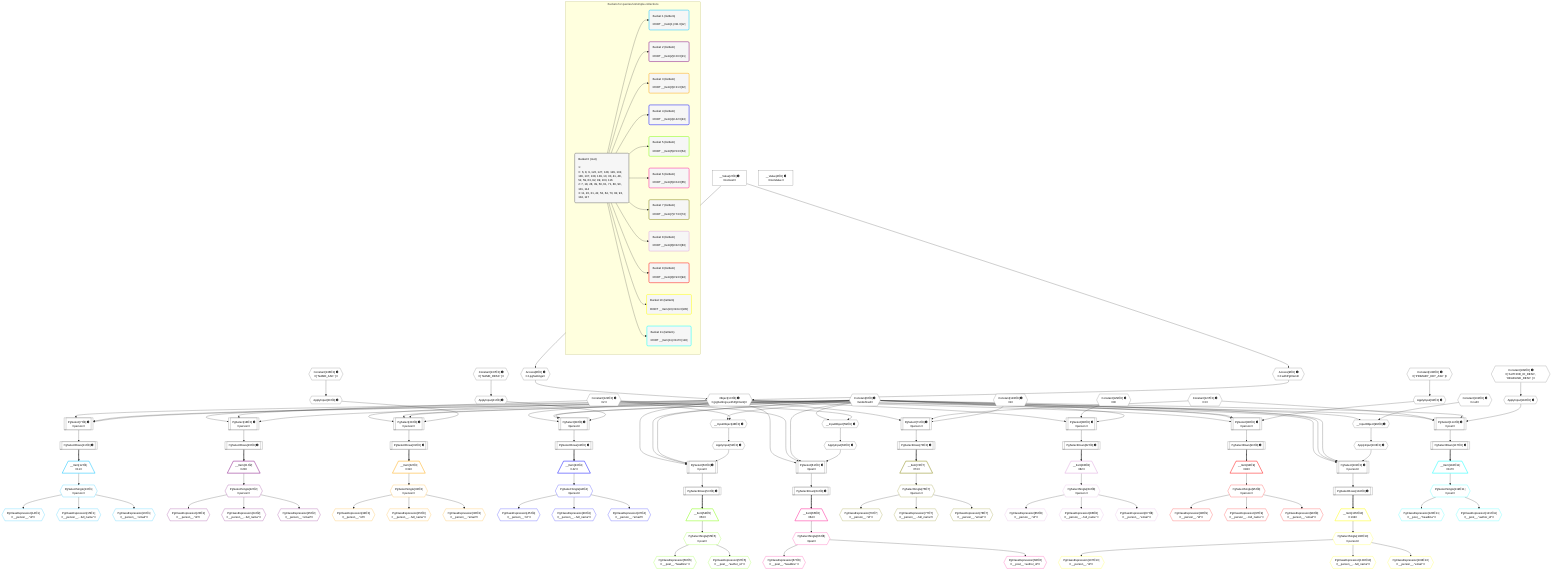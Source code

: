 %%{init: {'themeVariables': { 'fontSize': '12px'}}}%%
graph TD
    classDef path fill:#eee,stroke:#000,color:#000
    classDef plan fill:#fff,stroke-width:1px,color:#000
    classDef itemplan fill:#fff,stroke-width:2px,color:#000
    classDef unbatchedplan fill:#dff,stroke-width:1px,color:#000
    classDef sideeffectplan fill:#fcc,stroke-width:2px,color:#000
    classDef bucket fill:#f6f6f6,color:#000,stroke-width:2px,text-align:left


    %% plan dependencies
    PgSelect28[["PgSelect[28∈0] ➊<br />ᐸpersonᐳ"]]:::plan
    Object10{{"Object[10∈0] ➊<br />ᐸ{pgSettings,withPgClient}ᐳ"}}:::plan
    Constant6{{"Constant[6∈0] ➊<br />ᐸundefinedᐳ"}}:::plan
    ApplyInput30{{"ApplyInput[30∈0] ➊"}}:::plan
    Object10 & Constant6 & Constant6 & ApplyInput30 --> PgSelect28
    PgSelect39[["PgSelect[39∈0] ➊<br />ᐸpersonᐳ"]]:::plan
    ApplyInput41{{"ApplyInput[41∈0] ➊"}}:::plan
    Object10 & Constant6 & Constant6 & ApplyInput41 --> PgSelect39
    PgSelect50[["PgSelect[50∈0] ➊<br />ᐸpostᐳ"]]:::plan
    ApplyInput52{{"ApplyInput[52∈0] ➊"}}:::plan
    Object10 & Constant6 & Constant6 & ApplyInput52 --> PgSelect50
    PgSelect61[["PgSelect[61∈0] ➊<br />ᐸpostᐳ"]]:::plan
    Constant122{{"Constant[122∈0] ➊<br />ᐸ2ᐳ"}}:::plan
    ApplyInput63{{"ApplyInput[63∈0] ➊"}}:::plan
    Object10 & Constant122 & Constant6 & ApplyInput63 --> PgSelect61
    PgSelect90[["PgSelect[90∈0] ➊<br />ᐸpersonᐳ"]]:::plan
    ApplyInput92{{"ApplyInput[92∈0] ➊"}}:::plan
    Object10 & Constant6 & Constant6 & ApplyInput92 --> PgSelect90
    PgSelect101[["PgSelect[101∈0] ➊<br />ᐸpersonᐳ"]]:::plan
    ApplyInput103{{"ApplyInput[103∈0] ➊"}}:::plan
    Object10 & Constant6 & Constant6 & ApplyInput103 --> PgSelect101
    PgSelect114[["PgSelect[114∈0] ➊<br />ᐸpostᐳ"]]:::plan
    Constant127{{"Constant[127∈0] ➊<br />ᐸ3ᐳ"}}:::plan
    ApplyInput116{{"ApplyInput[116∈0] ➊"}}:::plan
    Object10 & Constant127 & Constant6 & ApplyInput116 --> PgSelect114
    PgSelect7[["PgSelect[7∈0] ➊<br />ᐸpersonᐳ"]]:::plan
    Object10 & Constant6 & Constant6 --> PgSelect7
    PgSelect18[["PgSelect[18∈0] ➊<br />ᐸpersonᐳ"]]:::plan
    Object10 & Constant122 & Constant6 --> PgSelect18
    PgSelect71[["PgSelect[71∈0] ➊<br />ᐸpersonᐳ"]]:::plan
    Constant128{{"Constant[128∈0] ➊<br />ᐸ1ᐳ"}}:::plan
    Object10 & Constant127 & Constant128 --> PgSelect71
    PgSelect80[["PgSelect[80∈0] ➊<br />ᐸpersonᐳ"]]:::plan
    Constant129{{"Constant[129∈0] ➊<br />ᐸ0ᐳ"}}:::plan
    Object10 & Constant129 & Constant6 --> PgSelect80
    Access8{{"Access[8∈0] ➊<br />ᐸ2.pgSettingsᐳ"}}:::plan
    Access9{{"Access[9∈0] ➊<br />ᐸ2.withPgClientᐳ"}}:::plan
    Access8 & Access9 --> Object10
    __InputObject48{{"__InputObject[48∈0] ➊"}}:::plan
    Constant6 & Constant122 --> __InputObject48
    __InputObject59{{"__InputObject[59∈0] ➊"}}:::plan
    Constant6 & Constant122 --> __InputObject59
    __InputObject99{{"__InputObject[99∈0] ➊"}}:::plan
    Constant132{{"Constant[132∈0] ➊<br />ᐸnullᐳ"}}:::plan
    Constant6 & Constant132 --> __InputObject99
    __Value2["__Value[2∈0] ➊<br />ᐸcontextᐳ"]:::plan
    __Value2 --> Access8
    __Value2 --> Access9
    PgSelectRows11[["PgSelectRows[11∈0] ➊"]]:::plan
    PgSelect7 --> PgSelectRows11
    PgSelectRows20[["PgSelectRows[20∈0] ➊"]]:::plan
    PgSelect18 --> PgSelectRows20
    Constant136{{"Constant[136∈0] ➊<br />ᐸ[ 'NAME_ASC' ]ᐳ"}}:::plan
    Constant136 --> ApplyInput30
    PgSelectRows31[["PgSelectRows[31∈0] ➊"]]:::plan
    PgSelect28 --> PgSelectRows31
    Constant137{{"Constant[137∈0] ➊<br />ᐸ[ 'NAME_DESC' ]ᐳ"}}:::plan
    Constant137 --> ApplyInput41
    PgSelectRows42[["PgSelectRows[42∈0] ➊"]]:::plan
    PgSelect39 --> PgSelectRows42
    __InputObject48 --> ApplyInput52
    PgSelectRows53[["PgSelectRows[53∈0] ➊"]]:::plan
    PgSelect50 --> PgSelectRows53
    __InputObject59 --> ApplyInput63
    PgSelectRows64[["PgSelectRows[64∈0] ➊"]]:::plan
    PgSelect61 --> PgSelectRows64
    PgSelectRows73[["PgSelectRows[73∈0] ➊"]]:::plan
    PgSelect71 --> PgSelectRows73
    PgSelectRows82[["PgSelectRows[82∈0] ➊"]]:::plan
    PgSelect80 --> PgSelectRows82
    Constant138{{"Constant[138∈0] ➊<br />ᐸ[ 'PRIMARY_KEY_ASC' ]ᐳ"}}:::plan
    Constant138 --> ApplyInput92
    PgSelectRows93[["PgSelectRows[93∈0] ➊"]]:::plan
    PgSelect90 --> PgSelectRows93
    __InputObject99 --> ApplyInput103
    PgSelectRows104[["PgSelectRows[104∈0] ➊"]]:::plan
    PgSelect101 --> PgSelectRows104
    Constant139{{"Constant[139∈0] ➊<br />ᐸ[ 'AUTHOR_ID_DESC', 'HEADLINE_DESC' ]ᐳ"}}:::plan
    Constant139 --> ApplyInput116
    PgSelectRows117[["PgSelectRows[117∈0] ➊"]]:::plan
    PgSelect114 --> PgSelectRows117
    __Value4["__Value[4∈0] ➊<br />ᐸrootValueᐳ"]:::plan
    __Item12[/"__Item[12∈1]<br />ᐸ11ᐳ"\]:::itemplan
    PgSelectRows11 ==> __Item12
    PgSelectSingle13{{"PgSelectSingle[13∈1]<br />ᐸpersonᐳ"}}:::plan
    __Item12 --> PgSelectSingle13
    PgClassExpression14{{"PgClassExpression[14∈1]<br />ᐸ__person__.”id”ᐳ"}}:::plan
    PgSelectSingle13 --> PgClassExpression14
    PgClassExpression15{{"PgClassExpression[15∈1]<br />ᐸ__person__...full_name”ᐳ"}}:::plan
    PgSelectSingle13 --> PgClassExpression15
    PgClassExpression16{{"PgClassExpression[16∈1]<br />ᐸ__person__.”email”ᐳ"}}:::plan
    PgSelectSingle13 --> PgClassExpression16
    __Item21[/"__Item[21∈2]<br />ᐸ20ᐳ"\]:::itemplan
    PgSelectRows20 ==> __Item21
    PgSelectSingle22{{"PgSelectSingle[22∈2]<br />ᐸpersonᐳ"}}:::plan
    __Item21 --> PgSelectSingle22
    PgClassExpression23{{"PgClassExpression[23∈2]<br />ᐸ__person__.”id”ᐳ"}}:::plan
    PgSelectSingle22 --> PgClassExpression23
    PgClassExpression24{{"PgClassExpression[24∈2]<br />ᐸ__person__...full_name”ᐳ"}}:::plan
    PgSelectSingle22 --> PgClassExpression24
    PgClassExpression25{{"PgClassExpression[25∈2]<br />ᐸ__person__.”email”ᐳ"}}:::plan
    PgSelectSingle22 --> PgClassExpression25
    __Item32[/"__Item[32∈3]<br />ᐸ31ᐳ"\]:::itemplan
    PgSelectRows31 ==> __Item32
    PgSelectSingle33{{"PgSelectSingle[33∈3]<br />ᐸpersonᐳ"}}:::plan
    __Item32 --> PgSelectSingle33
    PgClassExpression34{{"PgClassExpression[34∈3]<br />ᐸ__person__.”id”ᐳ"}}:::plan
    PgSelectSingle33 --> PgClassExpression34
    PgClassExpression35{{"PgClassExpression[35∈3]<br />ᐸ__person__...full_name”ᐳ"}}:::plan
    PgSelectSingle33 --> PgClassExpression35
    PgClassExpression36{{"PgClassExpression[36∈3]<br />ᐸ__person__.”email”ᐳ"}}:::plan
    PgSelectSingle33 --> PgClassExpression36
    __Item43[/"__Item[43∈4]<br />ᐸ42ᐳ"\]:::itemplan
    PgSelectRows42 ==> __Item43
    PgSelectSingle44{{"PgSelectSingle[44∈4]<br />ᐸpersonᐳ"}}:::plan
    __Item43 --> PgSelectSingle44
    PgClassExpression45{{"PgClassExpression[45∈4]<br />ᐸ__person__.”id”ᐳ"}}:::plan
    PgSelectSingle44 --> PgClassExpression45
    PgClassExpression46{{"PgClassExpression[46∈4]<br />ᐸ__person__...full_name”ᐳ"}}:::plan
    PgSelectSingle44 --> PgClassExpression46
    PgClassExpression47{{"PgClassExpression[47∈4]<br />ᐸ__person__.”email”ᐳ"}}:::plan
    PgSelectSingle44 --> PgClassExpression47
    __Item54[/"__Item[54∈5]<br />ᐸ53ᐳ"\]:::itemplan
    PgSelectRows53 ==> __Item54
    PgSelectSingle55{{"PgSelectSingle[55∈5]<br />ᐸpostᐳ"}}:::plan
    __Item54 --> PgSelectSingle55
    PgClassExpression56{{"PgClassExpression[56∈5]<br />ᐸ__post__.”headline”ᐳ"}}:::plan
    PgSelectSingle55 --> PgClassExpression56
    PgClassExpression57{{"PgClassExpression[57∈5]<br />ᐸ__post__.”author_id”ᐳ"}}:::plan
    PgSelectSingle55 --> PgClassExpression57
    __Item65[/"__Item[65∈6]<br />ᐸ64ᐳ"\]:::itemplan
    PgSelectRows64 ==> __Item65
    PgSelectSingle66{{"PgSelectSingle[66∈6]<br />ᐸpostᐳ"}}:::plan
    __Item65 --> PgSelectSingle66
    PgClassExpression67{{"PgClassExpression[67∈6]<br />ᐸ__post__.”headline”ᐳ"}}:::plan
    PgSelectSingle66 --> PgClassExpression67
    PgClassExpression68{{"PgClassExpression[68∈6]<br />ᐸ__post__.”author_id”ᐳ"}}:::plan
    PgSelectSingle66 --> PgClassExpression68
    __Item74[/"__Item[74∈7]<br />ᐸ73ᐳ"\]:::itemplan
    PgSelectRows73 ==> __Item74
    PgSelectSingle75{{"PgSelectSingle[75∈7]<br />ᐸpersonᐳ"}}:::plan
    __Item74 --> PgSelectSingle75
    PgClassExpression76{{"PgClassExpression[76∈7]<br />ᐸ__person__.”id”ᐳ"}}:::plan
    PgSelectSingle75 --> PgClassExpression76
    PgClassExpression77{{"PgClassExpression[77∈7]<br />ᐸ__person__...full_name”ᐳ"}}:::plan
    PgSelectSingle75 --> PgClassExpression77
    PgClassExpression78{{"PgClassExpression[78∈7]<br />ᐸ__person__.”email”ᐳ"}}:::plan
    PgSelectSingle75 --> PgClassExpression78
    __Item83[/"__Item[83∈8]<br />ᐸ82ᐳ"\]:::itemplan
    PgSelectRows82 ==> __Item83
    PgSelectSingle84{{"PgSelectSingle[84∈8]<br />ᐸpersonᐳ"}}:::plan
    __Item83 --> PgSelectSingle84
    PgClassExpression85{{"PgClassExpression[85∈8]<br />ᐸ__person__.”id”ᐳ"}}:::plan
    PgSelectSingle84 --> PgClassExpression85
    PgClassExpression86{{"PgClassExpression[86∈8]<br />ᐸ__person__...full_name”ᐳ"}}:::plan
    PgSelectSingle84 --> PgClassExpression86
    PgClassExpression87{{"PgClassExpression[87∈8]<br />ᐸ__person__.”email”ᐳ"}}:::plan
    PgSelectSingle84 --> PgClassExpression87
    __Item94[/"__Item[94∈9]<br />ᐸ93ᐳ"\]:::itemplan
    PgSelectRows93 ==> __Item94
    PgSelectSingle95{{"PgSelectSingle[95∈9]<br />ᐸpersonᐳ"}}:::plan
    __Item94 --> PgSelectSingle95
    PgClassExpression96{{"PgClassExpression[96∈9]<br />ᐸ__person__.”id”ᐳ"}}:::plan
    PgSelectSingle95 --> PgClassExpression96
    PgClassExpression97{{"PgClassExpression[97∈9]<br />ᐸ__person__...full_name”ᐳ"}}:::plan
    PgSelectSingle95 --> PgClassExpression97
    PgClassExpression98{{"PgClassExpression[98∈9]<br />ᐸ__person__.”email”ᐳ"}}:::plan
    PgSelectSingle95 --> PgClassExpression98
    __Item105[/"__Item[105∈10]<br />ᐸ104ᐳ"\]:::itemplan
    PgSelectRows104 ==> __Item105
    PgSelectSingle106{{"PgSelectSingle[106∈10]<br />ᐸpersonᐳ"}}:::plan
    __Item105 --> PgSelectSingle106
    PgClassExpression107{{"PgClassExpression[107∈10]<br />ᐸ__person__.”id”ᐳ"}}:::plan
    PgSelectSingle106 --> PgClassExpression107
    PgClassExpression108{{"PgClassExpression[108∈10]<br />ᐸ__person__...full_name”ᐳ"}}:::plan
    PgSelectSingle106 --> PgClassExpression108
    PgClassExpression109{{"PgClassExpression[109∈10]<br />ᐸ__person__.”email”ᐳ"}}:::plan
    PgSelectSingle106 --> PgClassExpression109
    __Item118[/"__Item[118∈11]<br />ᐸ117ᐳ"\]:::itemplan
    PgSelectRows117 ==> __Item118
    PgSelectSingle119{{"PgSelectSingle[119∈11]<br />ᐸpostᐳ"}}:::plan
    __Item118 --> PgSelectSingle119
    PgClassExpression120{{"PgClassExpression[120∈11]<br />ᐸ__post__.”headline”ᐳ"}}:::plan
    PgSelectSingle119 --> PgClassExpression120
    PgClassExpression121{{"PgClassExpression[121∈11]<br />ᐸ__post__.”author_id”ᐳ"}}:::plan
    PgSelectSingle119 --> PgClassExpression121

    %% define steps

    subgraph "Buckets for queries/v4/simple-collections"
    Bucket0("Bucket 0 (root)<br /><br />1: <br />ᐳ: 6, 8, 9, 122, 127, 128, 129, 132, 136, 137, 138, 139, 10, 30, 41, 48, 52, 59, 63, 92, 99, 103, 116<br />2: 7, 18, 28, 39, 50, 61, 71, 80, 90, 101, 114<br />3: 11, 20, 31, 42, 53, 64, 73, 82, 93, 104, 117"):::bucket
    classDef bucket0 stroke:#696969
    class Bucket0,__Value2,__Value4,Constant6,PgSelect7,Access8,Access9,Object10,PgSelectRows11,PgSelect18,PgSelectRows20,PgSelect28,ApplyInput30,PgSelectRows31,PgSelect39,ApplyInput41,PgSelectRows42,__InputObject48,PgSelect50,ApplyInput52,PgSelectRows53,__InputObject59,PgSelect61,ApplyInput63,PgSelectRows64,PgSelect71,PgSelectRows73,PgSelect80,PgSelectRows82,PgSelect90,ApplyInput92,PgSelectRows93,__InputObject99,PgSelect101,ApplyInput103,PgSelectRows104,PgSelect114,ApplyInput116,PgSelectRows117,Constant122,Constant127,Constant128,Constant129,Constant132,Constant136,Constant137,Constant138,Constant139 bucket0
    Bucket1("Bucket 1 (listItem)<br /><br />ROOT __Item{1}ᐸ11ᐳ[12]"):::bucket
    classDef bucket1 stroke:#00bfff
    class Bucket1,__Item12,PgSelectSingle13,PgClassExpression14,PgClassExpression15,PgClassExpression16 bucket1
    Bucket2("Bucket 2 (listItem)<br /><br />ROOT __Item{2}ᐸ20ᐳ[21]"):::bucket
    classDef bucket2 stroke:#7f007f
    class Bucket2,__Item21,PgSelectSingle22,PgClassExpression23,PgClassExpression24,PgClassExpression25 bucket2
    Bucket3("Bucket 3 (listItem)<br /><br />ROOT __Item{3}ᐸ31ᐳ[32]"):::bucket
    classDef bucket3 stroke:#ffa500
    class Bucket3,__Item32,PgSelectSingle33,PgClassExpression34,PgClassExpression35,PgClassExpression36 bucket3
    Bucket4("Bucket 4 (listItem)<br /><br />ROOT __Item{4}ᐸ42ᐳ[43]"):::bucket
    classDef bucket4 stroke:#0000ff
    class Bucket4,__Item43,PgSelectSingle44,PgClassExpression45,PgClassExpression46,PgClassExpression47 bucket4
    Bucket5("Bucket 5 (listItem)<br /><br />ROOT __Item{5}ᐸ53ᐳ[54]"):::bucket
    classDef bucket5 stroke:#7fff00
    class Bucket5,__Item54,PgSelectSingle55,PgClassExpression56,PgClassExpression57 bucket5
    Bucket6("Bucket 6 (listItem)<br /><br />ROOT __Item{6}ᐸ64ᐳ[65]"):::bucket
    classDef bucket6 stroke:#ff1493
    class Bucket6,__Item65,PgSelectSingle66,PgClassExpression67,PgClassExpression68 bucket6
    Bucket7("Bucket 7 (listItem)<br /><br />ROOT __Item{7}ᐸ73ᐳ[74]"):::bucket
    classDef bucket7 stroke:#808000
    class Bucket7,__Item74,PgSelectSingle75,PgClassExpression76,PgClassExpression77,PgClassExpression78 bucket7
    Bucket8("Bucket 8 (listItem)<br /><br />ROOT __Item{8}ᐸ82ᐳ[83]"):::bucket
    classDef bucket8 stroke:#dda0dd
    class Bucket8,__Item83,PgSelectSingle84,PgClassExpression85,PgClassExpression86,PgClassExpression87 bucket8
    Bucket9("Bucket 9 (listItem)<br /><br />ROOT __Item{9}ᐸ93ᐳ[94]"):::bucket
    classDef bucket9 stroke:#ff0000
    class Bucket9,__Item94,PgSelectSingle95,PgClassExpression96,PgClassExpression97,PgClassExpression98 bucket9
    Bucket10("Bucket 10 (listItem)<br /><br />ROOT __Item{10}ᐸ104ᐳ[105]"):::bucket
    classDef bucket10 stroke:#ffff00
    class Bucket10,__Item105,PgSelectSingle106,PgClassExpression107,PgClassExpression108,PgClassExpression109 bucket10
    Bucket11("Bucket 11 (listItem)<br /><br />ROOT __Item{11}ᐸ117ᐳ[118]"):::bucket
    classDef bucket11 stroke:#00ffff
    class Bucket11,__Item118,PgSelectSingle119,PgClassExpression120,PgClassExpression121 bucket11
    Bucket0 --> Bucket1 & Bucket2 & Bucket3 & Bucket4 & Bucket5 & Bucket6 & Bucket7 & Bucket8 & Bucket9 & Bucket10 & Bucket11
    end